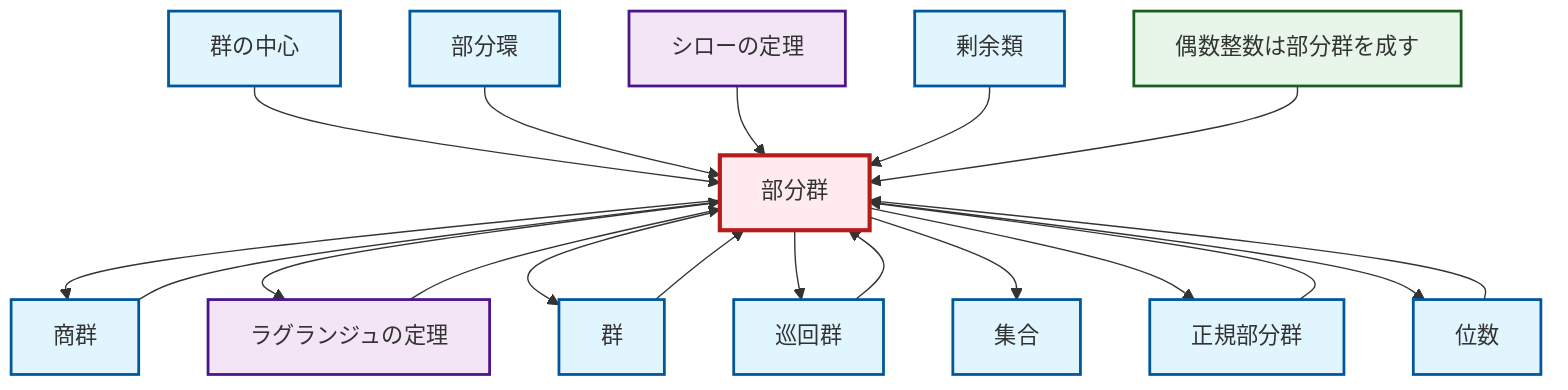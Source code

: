 graph TD
    classDef definition fill:#e1f5fe,stroke:#01579b,stroke-width:2px
    classDef theorem fill:#f3e5f5,stroke:#4a148c,stroke-width:2px
    classDef axiom fill:#fff3e0,stroke:#e65100,stroke-width:2px
    classDef example fill:#e8f5e9,stroke:#1b5e20,stroke-width:2px
    classDef current fill:#ffebee,stroke:#b71c1c,stroke-width:3px
    thm-sylow["シローの定理"]:::theorem
    def-order["位数"]:::definition
    def-subring["部分環"]:::definition
    def-group["群"]:::definition
    def-cyclic-group["巡回群"]:::definition
    def-quotient-group["商群"]:::definition
    def-set["集合"]:::definition
    ex-even-integers-subgroup["偶数整数は部分群を成す"]:::example
    def-center-of-group["群の中心"]:::definition
    thm-lagrange["ラグランジュの定理"]:::theorem
    def-subgroup["部分群"]:::definition
    def-normal-subgroup["正規部分群"]:::definition
    def-coset["剰余類"]:::definition
    def-subgroup --> def-quotient-group
    def-subgroup --> thm-lagrange
    def-normal-subgroup --> def-subgroup
    def-cyclic-group --> def-subgroup
    def-subgroup --> def-group
    def-subgroup --> def-cyclic-group
    def-order --> def-subgroup
    def-quotient-group --> def-subgroup
    def-subgroup --> def-set
    def-group --> def-subgroup
    def-subgroup --> def-normal-subgroup
    def-center-of-group --> def-subgroup
    def-subgroup --> def-order
    def-subring --> def-subgroup
    thm-sylow --> def-subgroup
    def-coset --> def-subgroup
    thm-lagrange --> def-subgroup
    ex-even-integers-subgroup --> def-subgroup
    class def-subgroup current